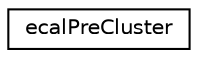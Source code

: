 digraph "Graphical Class Hierarchy"
{
 // LATEX_PDF_SIZE
  edge [fontname="Helvetica",fontsize="10",labelfontname="Helvetica",labelfontsize="10"];
  node [fontname="Helvetica",fontsize="10",shape=record];
  rankdir="LR";
  Node0 [label="ecalPreCluster",height=0.2,width=0.4,color="black", fillcolor="white", style="filled",URL="$classecalPreCluster.html",tooltip=" "];
}
